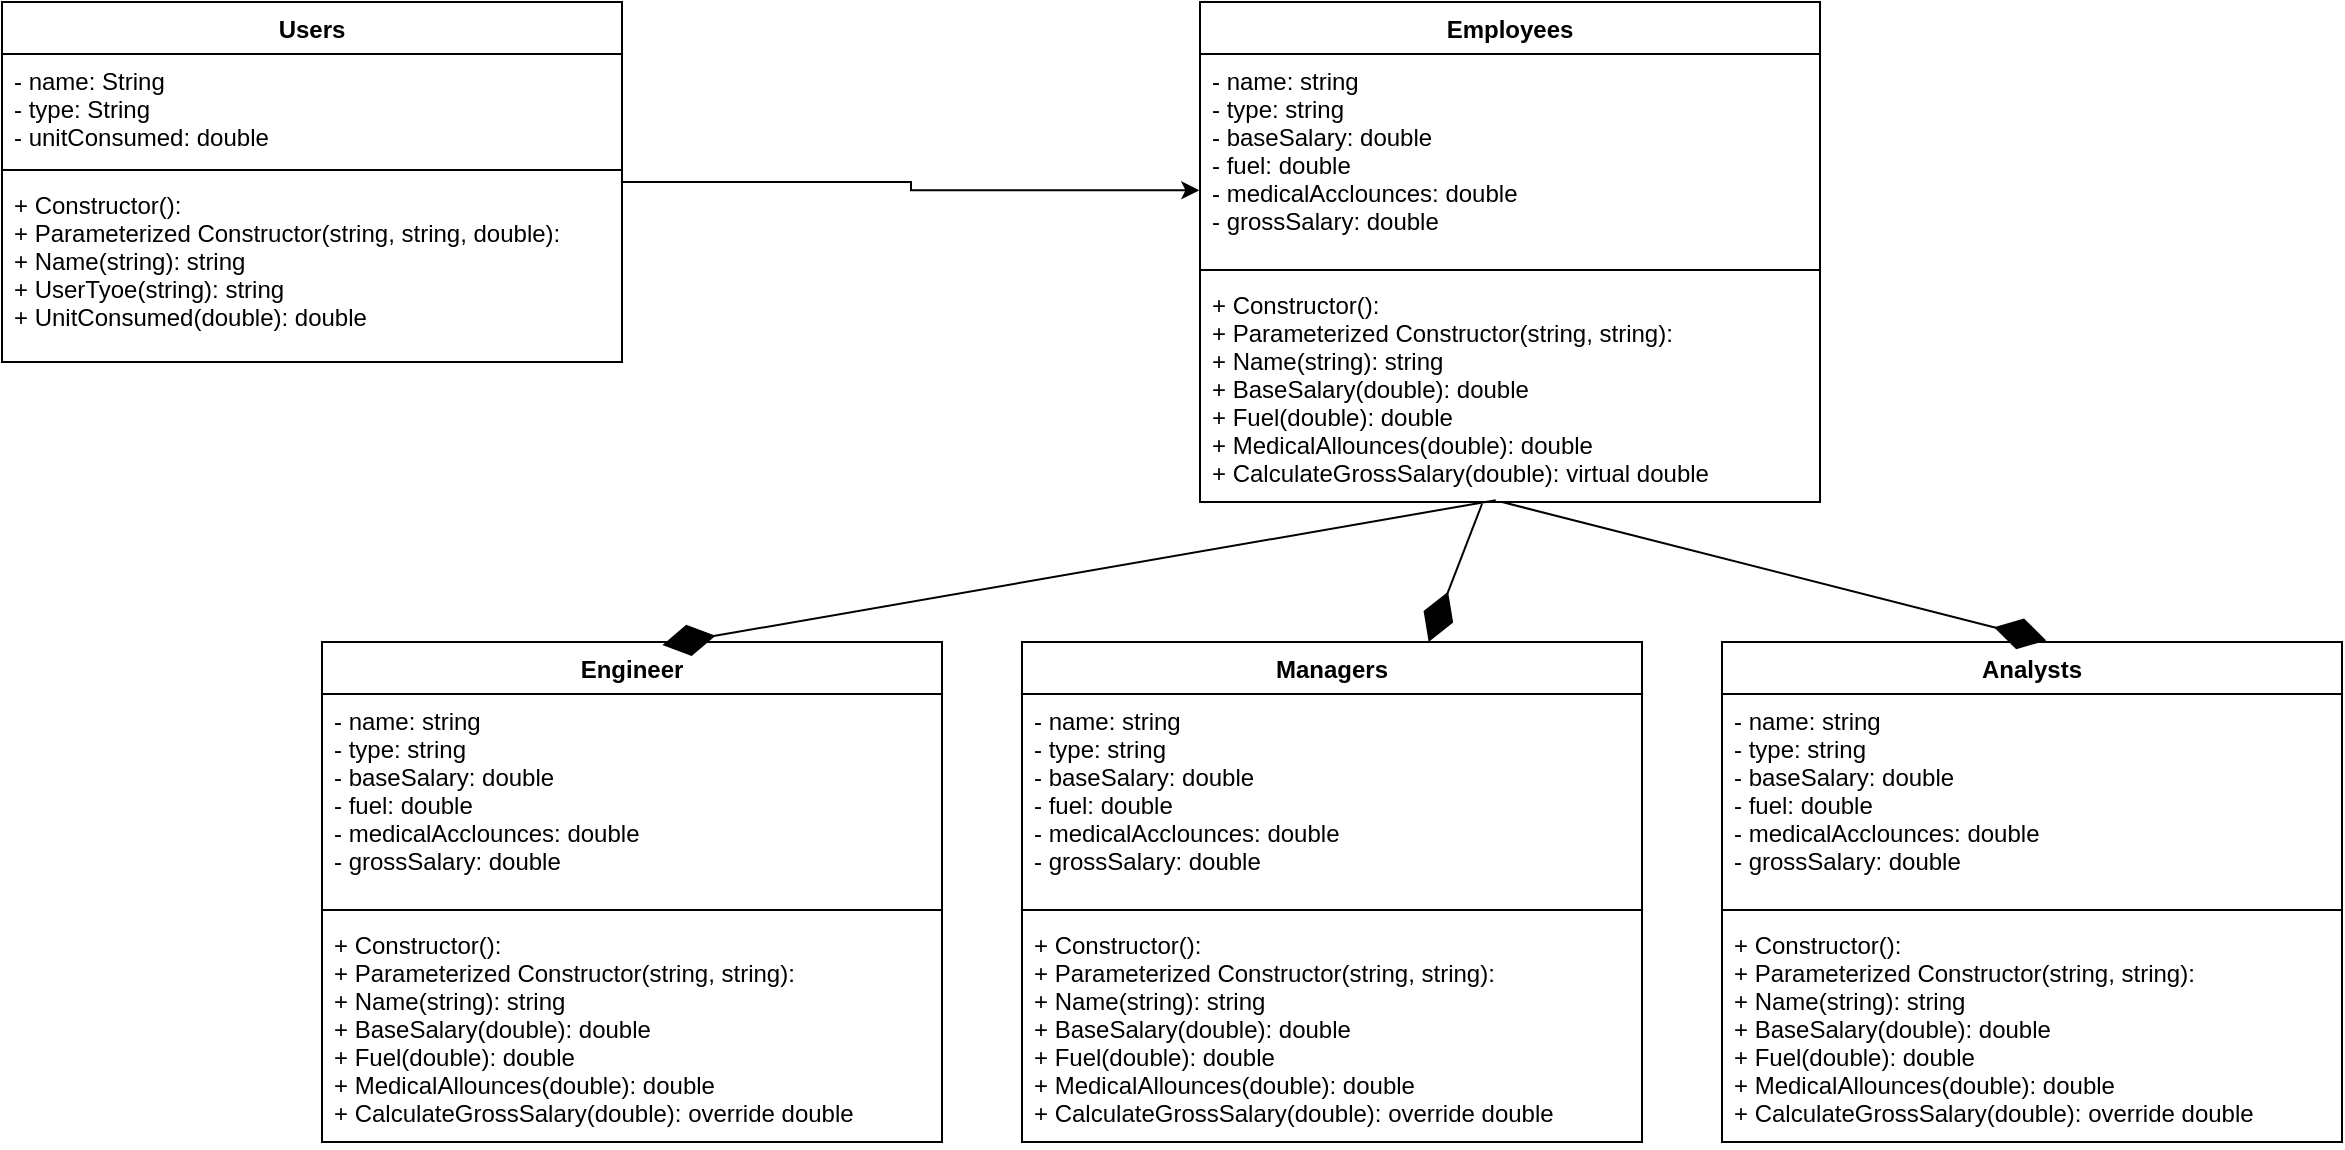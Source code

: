 <mxfile version="20.0.4" type="device"><diagram id="cFucJE4EmrV0bCV4Ks8r" name="Page-1"><mxGraphModel dx="1298" dy="714" grid="1" gridSize="10" guides="1" tooltips="1" connect="1" arrows="1" fold="1" page="1" pageScale="1" pageWidth="850" pageHeight="1100" math="0" shadow="0"><root><mxCell id="0"/><mxCell id="1" parent="0"/><mxCell id="XhvFQSk2uK-ltuGfAKQu-24" style="edgeStyle=orthogonalEdgeStyle;rounded=0;orthogonalLoop=1;jettySize=auto;html=1;entryX=-0.001;entryY=0.655;entryDx=0;entryDy=0;entryPerimeter=0;" edge="1" parent="1" source="XhvFQSk2uK-ltuGfAKQu-1" target="XhvFQSk2uK-ltuGfAKQu-6"><mxGeometry relative="1" as="geometry"/></mxCell><mxCell id="XhvFQSk2uK-ltuGfAKQu-1" value="Users" style="swimlane;fontStyle=1;align=center;verticalAlign=top;childLayout=stackLayout;horizontal=1;startSize=26;horizontalStack=0;resizeParent=1;resizeParentMax=0;resizeLast=0;collapsible=1;marginBottom=0;" vertex="1" parent="1"><mxGeometry x="40" y="40" width="310" height="180" as="geometry"/></mxCell><mxCell id="XhvFQSk2uK-ltuGfAKQu-2" value="- name: String&#10;- type: String&#10;- unitConsumed: double" style="text;strokeColor=none;fillColor=none;align=left;verticalAlign=top;spacingLeft=4;spacingRight=4;overflow=hidden;rotatable=0;points=[[0,0.5],[1,0.5]];portConstraint=eastwest;" vertex="1" parent="XhvFQSk2uK-ltuGfAKQu-1"><mxGeometry y="26" width="310" height="54" as="geometry"/></mxCell><mxCell id="XhvFQSk2uK-ltuGfAKQu-3" value="" style="line;strokeWidth=1;fillColor=none;align=left;verticalAlign=middle;spacingTop=-1;spacingLeft=3;spacingRight=3;rotatable=0;labelPosition=right;points=[];portConstraint=eastwest;" vertex="1" parent="XhvFQSk2uK-ltuGfAKQu-1"><mxGeometry y="80" width="310" height="8" as="geometry"/></mxCell><mxCell id="XhvFQSk2uK-ltuGfAKQu-4" value="+ Constructor(): &#10;+ Parameterized Constructor(string, string, double): &#10;+ Name(string): string&#10;+ UserTyoe(string): string&#10;+ UnitConsumed(double): double &#10;" style="text;strokeColor=none;fillColor=none;align=left;verticalAlign=top;spacingLeft=4;spacingRight=4;overflow=hidden;rotatable=0;points=[[0,0.5],[1,0.5]];portConstraint=eastwest;" vertex="1" parent="XhvFQSk2uK-ltuGfAKQu-1"><mxGeometry y="88" width="310" height="92" as="geometry"/></mxCell><mxCell id="XhvFQSk2uK-ltuGfAKQu-5" value="Employees" style="swimlane;fontStyle=1;align=center;verticalAlign=top;childLayout=stackLayout;horizontal=1;startSize=26;horizontalStack=0;resizeParent=1;resizeParentMax=0;resizeLast=0;collapsible=1;marginBottom=0;" vertex="1" parent="1"><mxGeometry x="639" y="40" width="310" height="250" as="geometry"/></mxCell><mxCell id="XhvFQSk2uK-ltuGfAKQu-6" value="- name: string&#10;- type: string&#10;- baseSalary: double&#10;- fuel: double &#10;- medicalAcclounces: double  &#10;- grossSalary: double " style="text;strokeColor=none;fillColor=none;align=left;verticalAlign=top;spacingLeft=4;spacingRight=4;overflow=hidden;rotatable=0;points=[[0,0.5],[1,0.5]];portConstraint=eastwest;" vertex="1" parent="XhvFQSk2uK-ltuGfAKQu-5"><mxGeometry y="26" width="310" height="104" as="geometry"/></mxCell><mxCell id="XhvFQSk2uK-ltuGfAKQu-7" value="" style="line;strokeWidth=1;fillColor=none;align=left;verticalAlign=middle;spacingTop=-1;spacingLeft=3;spacingRight=3;rotatable=0;labelPosition=right;points=[];portConstraint=eastwest;" vertex="1" parent="XhvFQSk2uK-ltuGfAKQu-5"><mxGeometry y="130" width="310" height="8" as="geometry"/></mxCell><mxCell id="XhvFQSk2uK-ltuGfAKQu-8" value="+ Constructor(): &#10;+ Parameterized Constructor(string, string): &#10;+ Name(string): string&#10;+ BaseSalary(double): double&#10;+ Fuel(double): double &#10;+ MedicalAllounces(double): double &#10;+ CalculateGrossSalary(double): virtual double &#10;" style="text;strokeColor=none;fillColor=none;align=left;verticalAlign=top;spacingLeft=4;spacingRight=4;overflow=hidden;rotatable=0;points=[[0,0.5],[1,0.5]];portConstraint=eastwest;" vertex="1" parent="XhvFQSk2uK-ltuGfAKQu-5"><mxGeometry y="138" width="310" height="112" as="geometry"/></mxCell><mxCell id="XhvFQSk2uK-ltuGfAKQu-9" value="Engineer" style="swimlane;fontStyle=1;align=center;verticalAlign=top;childLayout=stackLayout;horizontal=1;startSize=26;horizontalStack=0;resizeParent=1;resizeParentMax=0;resizeLast=0;collapsible=1;marginBottom=0;" vertex="1" parent="1"><mxGeometry x="200" y="360" width="310" height="250" as="geometry"/></mxCell><mxCell id="XhvFQSk2uK-ltuGfAKQu-10" value="- name: string&#10;- type: string&#10;- baseSalary: double&#10;- fuel: double &#10;- medicalAcclounces: double  &#10;- grossSalary: double " style="text;strokeColor=none;fillColor=none;align=left;verticalAlign=top;spacingLeft=4;spacingRight=4;overflow=hidden;rotatable=0;points=[[0,0.5],[1,0.5]];portConstraint=eastwest;" vertex="1" parent="XhvFQSk2uK-ltuGfAKQu-9"><mxGeometry y="26" width="310" height="104" as="geometry"/></mxCell><mxCell id="XhvFQSk2uK-ltuGfAKQu-11" value="" style="line;strokeWidth=1;fillColor=none;align=left;verticalAlign=middle;spacingTop=-1;spacingLeft=3;spacingRight=3;rotatable=0;labelPosition=right;points=[];portConstraint=eastwest;" vertex="1" parent="XhvFQSk2uK-ltuGfAKQu-9"><mxGeometry y="130" width="310" height="8" as="geometry"/></mxCell><mxCell id="XhvFQSk2uK-ltuGfAKQu-12" value="+ Constructor(): &#10;+ Parameterized Constructor(string, string): &#10;+ Name(string): string&#10;+ BaseSalary(double): double&#10;+ Fuel(double): double &#10;+ MedicalAllounces(double): double &#10;+ CalculateGrossSalary(double): override double &#10;" style="text;strokeColor=none;fillColor=none;align=left;verticalAlign=top;spacingLeft=4;spacingRight=4;overflow=hidden;rotatable=0;points=[[0,0.5],[1,0.5]];portConstraint=eastwest;" vertex="1" parent="XhvFQSk2uK-ltuGfAKQu-9"><mxGeometry y="138" width="310" height="112" as="geometry"/></mxCell><mxCell id="XhvFQSk2uK-ltuGfAKQu-13" value="Managers" style="swimlane;fontStyle=1;align=center;verticalAlign=top;childLayout=stackLayout;horizontal=1;startSize=26;horizontalStack=0;resizeParent=1;resizeParentMax=0;resizeLast=0;collapsible=1;marginBottom=0;" vertex="1" parent="1"><mxGeometry x="550" y="360" width="310" height="250" as="geometry"/></mxCell><mxCell id="XhvFQSk2uK-ltuGfAKQu-14" value="- name: string&#10;- type: string&#10;- baseSalary: double&#10;- fuel: double &#10;- medicalAcclounces: double  &#10;- grossSalary: double " style="text;strokeColor=none;fillColor=none;align=left;verticalAlign=top;spacingLeft=4;spacingRight=4;overflow=hidden;rotatable=0;points=[[0,0.5],[1,0.5]];portConstraint=eastwest;" vertex="1" parent="XhvFQSk2uK-ltuGfAKQu-13"><mxGeometry y="26" width="310" height="104" as="geometry"/></mxCell><mxCell id="XhvFQSk2uK-ltuGfAKQu-15" value="" style="line;strokeWidth=1;fillColor=none;align=left;verticalAlign=middle;spacingTop=-1;spacingLeft=3;spacingRight=3;rotatable=0;labelPosition=right;points=[];portConstraint=eastwest;" vertex="1" parent="XhvFQSk2uK-ltuGfAKQu-13"><mxGeometry y="130" width="310" height="8" as="geometry"/></mxCell><mxCell id="XhvFQSk2uK-ltuGfAKQu-16" value="+ Constructor(): &#10;+ Parameterized Constructor(string, string): &#10;+ Name(string): string&#10;+ BaseSalary(double): double&#10;+ Fuel(double): double &#10;+ MedicalAllounces(double): double &#10;+ CalculateGrossSalary(double): override double &#10;" style="text;strokeColor=none;fillColor=none;align=left;verticalAlign=top;spacingLeft=4;spacingRight=4;overflow=hidden;rotatable=0;points=[[0,0.5],[1,0.5]];portConstraint=eastwest;" vertex="1" parent="XhvFQSk2uK-ltuGfAKQu-13"><mxGeometry y="138" width="310" height="112" as="geometry"/></mxCell><mxCell id="XhvFQSk2uK-ltuGfAKQu-17" value="Analysts" style="swimlane;fontStyle=1;align=center;verticalAlign=top;childLayout=stackLayout;horizontal=1;startSize=26;horizontalStack=0;resizeParent=1;resizeParentMax=0;resizeLast=0;collapsible=1;marginBottom=0;" vertex="1" parent="1"><mxGeometry x="900" y="360" width="310" height="250" as="geometry"/></mxCell><mxCell id="XhvFQSk2uK-ltuGfAKQu-18" value="- name: string&#10;- type: string&#10;- baseSalary: double&#10;- fuel: double &#10;- medicalAcclounces: double  &#10;- grossSalary: double " style="text;strokeColor=none;fillColor=none;align=left;verticalAlign=top;spacingLeft=4;spacingRight=4;overflow=hidden;rotatable=0;points=[[0,0.5],[1,0.5]];portConstraint=eastwest;" vertex="1" parent="XhvFQSk2uK-ltuGfAKQu-17"><mxGeometry y="26" width="310" height="104" as="geometry"/></mxCell><mxCell id="XhvFQSk2uK-ltuGfAKQu-19" value="" style="line;strokeWidth=1;fillColor=none;align=left;verticalAlign=middle;spacingTop=-1;spacingLeft=3;spacingRight=3;rotatable=0;labelPosition=right;points=[];portConstraint=eastwest;" vertex="1" parent="XhvFQSk2uK-ltuGfAKQu-17"><mxGeometry y="130" width="310" height="8" as="geometry"/></mxCell><mxCell id="XhvFQSk2uK-ltuGfAKQu-20" value="+ Constructor(): &#10;+ Parameterized Constructor(string, string): &#10;+ Name(string): string&#10;+ BaseSalary(double): double&#10;+ Fuel(double): double &#10;+ MedicalAllounces(double): double &#10;+ CalculateGrossSalary(double): override double &#10;" style="text;strokeColor=none;fillColor=none;align=left;verticalAlign=top;spacingLeft=4;spacingRight=4;overflow=hidden;rotatable=0;points=[[0,0.5],[1,0.5]];portConstraint=eastwest;" vertex="1" parent="XhvFQSk2uK-ltuGfAKQu-17"><mxGeometry y="138" width="310" height="112" as="geometry"/></mxCell><mxCell id="XhvFQSk2uK-ltuGfAKQu-21" value="" style="endArrow=diamondThin;endFill=1;endSize=24;html=1;rounded=0;entryX=0.549;entryY=0.006;entryDx=0;entryDy=0;entryPerimeter=0;exitX=0.477;exitY=0.992;exitDx=0;exitDy=0;exitPerimeter=0;" edge="1" parent="1" source="XhvFQSk2uK-ltuGfAKQu-8" target="XhvFQSk2uK-ltuGfAKQu-9"><mxGeometry width="160" relative="1" as="geometry"><mxPoint x="540" y="480" as="sourcePoint"/><mxPoint x="700" y="480" as="targetPoint"/></mxGeometry></mxCell><mxCell id="XhvFQSk2uK-ltuGfAKQu-22" value="" style="endArrow=diamondThin;endFill=1;endSize=24;html=1;rounded=0;" edge="1" parent="1" target="XhvFQSk2uK-ltuGfAKQu-13"><mxGeometry width="160" relative="1" as="geometry"><mxPoint x="780" y="291" as="sourcePoint"/><mxPoint x="380.19" y="371.5" as="targetPoint"/></mxGeometry></mxCell><mxCell id="XhvFQSk2uK-ltuGfAKQu-23" value="" style="endArrow=diamondThin;endFill=1;endSize=24;html=1;rounded=0;entryX=0.523;entryY=-0.003;entryDx=0;entryDy=0;entryPerimeter=0;" edge="1" parent="1" target="XhvFQSk2uK-ltuGfAKQu-17"><mxGeometry width="160" relative="1" as="geometry"><mxPoint x="790" y="290" as="sourcePoint"/><mxPoint x="763.325" y="370" as="targetPoint"/></mxGeometry></mxCell></root></mxGraphModel></diagram></mxfile>